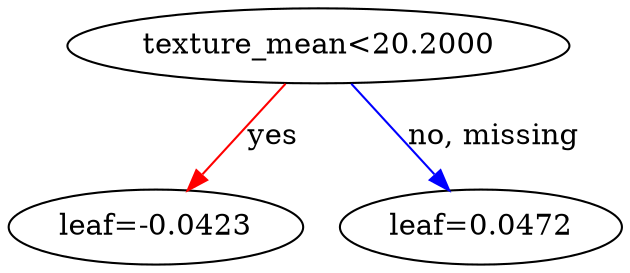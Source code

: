 digraph {
    graph [ rankdir=TB ]
    graph [ rankdir="UD" ]

    0 [ label="texture_mean<20.2000" ]
    0 -> 1 [label="yes" color="#FF0000"]
    0 -> 2 [label="no, missing" color="#0000FF"]

    1 [ label="leaf=-0.0423" ]

    2 [ label="leaf=0.0472" ]
}
